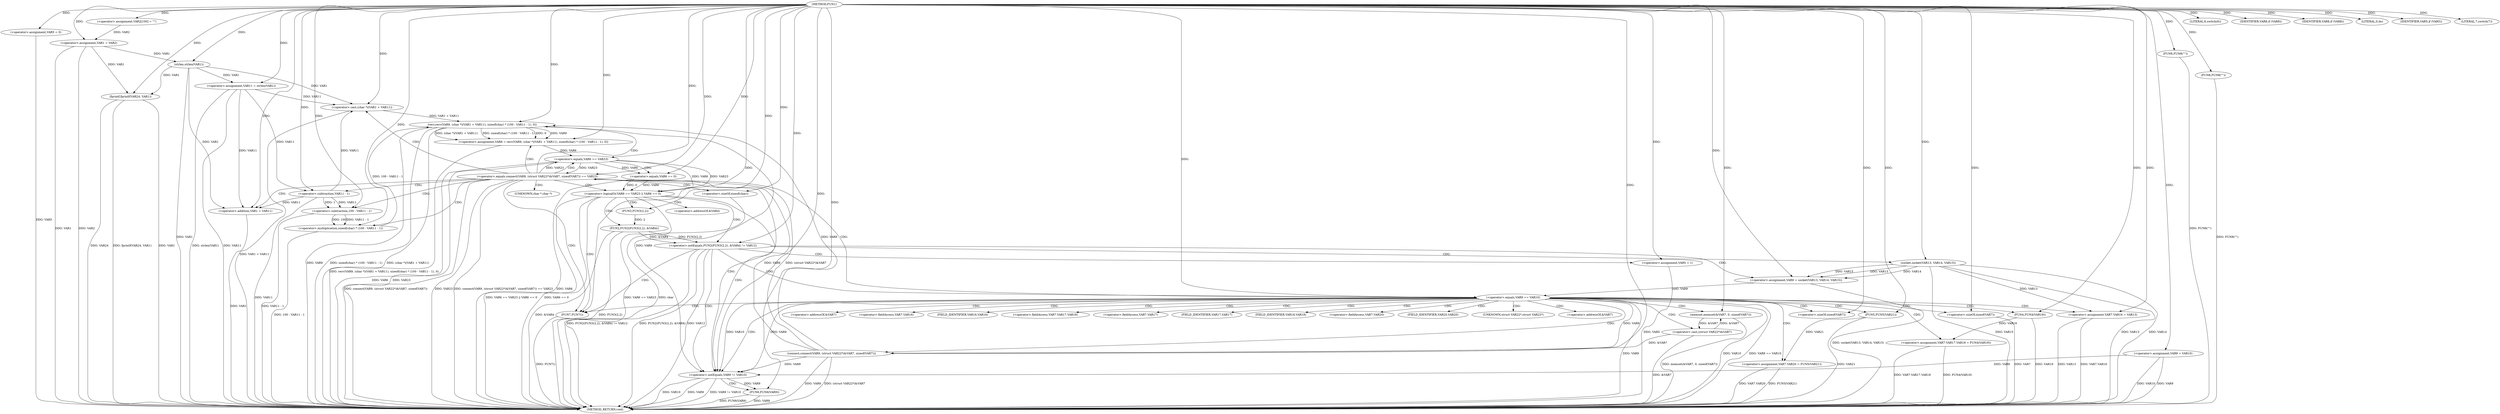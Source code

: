 digraph FUN1 {  
"1000100" [label = "(METHOD,FUN1)" ]
"1000261" [label = "(METHOD_RETURN,void)" ]
"1000104" [label = "(<operator>.assignment,VAR2[100] = \"\")" ]
"1000107" [label = "(<operator>.assignment,VAR1 = VAR2)" ]
"1000111" [label = "(LITERAL,6,switch(6))" ]
"1000117" [label = "(<operator>.assignment,VAR5 = 0)" ]
"1000124" [label = "(<operator>.assignment,VAR9 = VAR10)" ]
"1000128" [label = "(<operator>.assignment,VAR11 = strlen(VAR1))" ]
"1000130" [label = "(strlen,strlen(VAR1))" ]
"1000135" [label = "(<operator>.notEquals,FUN2(FUN3(2,2), &VAR4) != VAR12)" ]
"1000136" [label = "(FUN2,FUN2(FUN3(2,2), &VAR4))" ]
"1000137" [label = "(FUN3,FUN3(2,2))" ]
"1000145" [label = "(<operator>.assignment,VAR5 = 1)" ]
"1000148" [label = "(<operator>.assignment,VAR9 = socket(VAR13, VAR14, VAR15))" ]
"1000150" [label = "(socket,socket(VAR13, VAR14, VAR15))" ]
"1000155" [label = "(<operator>.equals,VAR9 == VAR10)" ]
"1000160" [label = "(memset,memset(&VAR7, 0, sizeof(VAR7)))" ]
"1000164" [label = "(<operator>.sizeOf,sizeof(VAR7))" ]
"1000166" [label = "(<operator>.assignment,VAR7.VAR16 = VAR13)" ]
"1000171" [label = "(<operator>.assignment,VAR7.VAR17.VAR18 = FUN4(VAR19))" ]
"1000177" [label = "(FUN4,FUN4(VAR19))" ]
"1000179" [label = "(<operator>.assignment,VAR7.VAR20 = FUN5(VAR21))" ]
"1000183" [label = "(FUN5,FUN5(VAR21))" ]
"1000186" [label = "(<operator>.equals,connect(VAR9, (struct VAR22*)&VAR7, sizeof(VAR7)) == VAR23)" ]
"1000187" [label = "(connect,connect(VAR9, (struct VAR22*)&VAR7, sizeof(VAR7)))" ]
"1000189" [label = "(<operator>.cast,(struct VAR22*)&VAR7)" ]
"1000193" [label = "(<operator>.sizeOf,sizeof(VAR7))" ]
"1000198" [label = "(<operator>.assignment,VAR6 = recv(VAR9, (char *)(VAR1 + VAR11), sizeof(char) * (100 - VAR11 - 1), 0))" ]
"1000200" [label = "(recv,recv(VAR9, (char *)(VAR1 + VAR11), sizeof(char) * (100 - VAR11 - 1), 0))" ]
"1000202" [label = "(<operator>.cast,(char *)(VAR1 + VAR11))" ]
"1000204" [label = "(<operator>.addition,VAR1 + VAR11)" ]
"1000207" [label = "(<operator>.multiplication,sizeof(char) * (100 - VAR11 - 1))" ]
"1000208" [label = "(<operator>.sizeOf,sizeof(char))" ]
"1000210" [label = "(<operator>.subtraction,100 - VAR11 - 1)" ]
"1000212" [label = "(<operator>.subtraction,VAR11 - 1)" ]
"1000217" [label = "(<operator>.logicalOr,VAR6 == VAR23 || VAR6 == 0)" ]
"1000218" [label = "(<operator>.equals,VAR6 == VAR23)" ]
"1000221" [label = "(<operator>.equals,VAR6 == 0)" ]
"1000227" [label = "(IDENTIFIER,VAR8,if (VAR8))" ]
"1000230" [label = "(IDENTIFIER,VAR8,if (VAR8))" ]
"1000232" [label = "(LITERAL,0,do)" ]
"1000234" [label = "(<operator>.notEquals,VAR9 != VAR10)" ]
"1000238" [label = "(FUN6,FUN6(VAR9))" ]
"1000241" [label = "(IDENTIFIER,VAR5,if (VAR5))" ]
"1000243" [label = "(FUN7,FUN7())" ]
"1000246" [label = "(FUN8,FUN8(\"\"))" ]
"1000250" [label = "(LITERAL,7,switch(7))" ]
"1000253" [label = "(fprintf,fprintf(VAR24, VAR1))" ]
"1000258" [label = "(FUN8,FUN8(\"\"))" ]
"1000140" [label = "(<operator>.addressOf,&VAR4)" ]
"1000161" [label = "(<operator>.addressOf,&VAR7)" ]
"1000167" [label = "(<operator>.fieldAccess,VAR7.VAR16)" ]
"1000169" [label = "(FIELD_IDENTIFIER,VAR16,VAR16)" ]
"1000172" [label = "(<operator>.fieldAccess,VAR7.VAR17.VAR18)" ]
"1000173" [label = "(<operator>.fieldAccess,VAR7.VAR17)" ]
"1000175" [label = "(FIELD_IDENTIFIER,VAR17,VAR17)" ]
"1000176" [label = "(FIELD_IDENTIFIER,VAR18,VAR18)" ]
"1000180" [label = "(<operator>.fieldAccess,VAR7.VAR20)" ]
"1000182" [label = "(FIELD_IDENTIFIER,VAR20,VAR20)" ]
"1000190" [label = "(UNKNOWN,struct VAR22*,struct VAR22*)" ]
"1000191" [label = "(<operator>.addressOf,&VAR7)" ]
"1000203" [label = "(UNKNOWN,char *,char *)" ]
  "1000218" -> "1000261"  [ label = "DDG: VAR6"] 
  "1000117" -> "1000261"  [ label = "DDG: VAR5"] 
  "1000210" -> "1000261"  [ label = "DDG: VAR11 - 1"] 
  "1000204" -> "1000261"  [ label = "DDG: VAR1"] 
  "1000179" -> "1000261"  [ label = "DDG: FUN5(VAR21)"] 
  "1000187" -> "1000261"  [ label = "DDG: VAR9"] 
  "1000177" -> "1000261"  [ label = "DDG: VAR19"] 
  "1000128" -> "1000261"  [ label = "DDG: strlen(VAR1)"] 
  "1000186" -> "1000261"  [ label = "DDG: connect(VAR9, (struct VAR22*)&VAR7, sizeof(VAR7)) == VAR23"] 
  "1000124" -> "1000261"  [ label = "DDG: VAR10"] 
  "1000171" -> "1000261"  [ label = "DDG: VAR7.VAR17.VAR18"] 
  "1000186" -> "1000261"  [ label = "DDG: connect(VAR9, (struct VAR22*)&VAR7, sizeof(VAR7))"] 
  "1000135" -> "1000261"  [ label = "DDG: VAR12"] 
  "1000217" -> "1000261"  [ label = "DDG: VAR6 == 0"] 
  "1000124" -> "1000261"  [ label = "DDG: VAR9"] 
  "1000193" -> "1000261"  [ label = "DDG: VAR7"] 
  "1000200" -> "1000261"  [ label = "DDG: VAR9"] 
  "1000107" -> "1000261"  [ label = "DDG: VAR1"] 
  "1000208" -> "1000261"  [ label = "DDG: char"] 
  "1000207" -> "1000261"  [ label = "DDG: 100 - VAR11 - 1"] 
  "1000234" -> "1000261"  [ label = "DDG: VAR10"] 
  "1000150" -> "1000261"  [ label = "DDG: VAR13"] 
  "1000238" -> "1000261"  [ label = "DDG: VAR9"] 
  "1000253" -> "1000261"  [ label = "DDG: fprintf(VAR24, VAR1)"] 
  "1000234" -> "1000261"  [ label = "DDG: VAR9"] 
  "1000198" -> "1000261"  [ label = "DDG: recv(VAR9, (char *)(VAR1 + VAR11), sizeof(char) * (100 - VAR11 - 1), 0)"] 
  "1000155" -> "1000261"  [ label = "DDG: VAR10"] 
  "1000253" -> "1000261"  [ label = "DDG: VAR1"] 
  "1000217" -> "1000261"  [ label = "DDG: VAR6 == VAR23 || VAR6 == 0"] 
  "1000238" -> "1000261"  [ label = "DDG: FUN6(VAR9)"] 
  "1000160" -> "1000261"  [ label = "DDG: memset(&VAR7, 0, sizeof(VAR7))"] 
  "1000253" -> "1000261"  [ label = "DDG: VAR24"] 
  "1000187" -> "1000261"  [ label = "DDG: (struct VAR22*)&VAR7"] 
  "1000136" -> "1000261"  [ label = "DDG: &VAR4"] 
  "1000186" -> "1000261"  [ label = "DDG: VAR23"] 
  "1000183" -> "1000261"  [ label = "DDG: VAR21"] 
  "1000150" -> "1000261"  [ label = "DDG: VAR14"] 
  "1000128" -> "1000261"  [ label = "DDG: VAR11"] 
  "1000155" -> "1000261"  [ label = "DDG: VAR9 == VAR10"] 
  "1000166" -> "1000261"  [ label = "DDG: VAR7.VAR16"] 
  "1000189" -> "1000261"  [ label = "DDG: &VAR7"] 
  "1000217" -> "1000261"  [ label = "DDG: VAR6 == VAR23"] 
  "1000179" -> "1000261"  [ label = "DDG: VAR7.VAR20"] 
  "1000221" -> "1000261"  [ label = "DDG: VAR6"] 
  "1000258" -> "1000261"  [ label = "DDG: FUN8(\"\")"] 
  "1000200" -> "1000261"  [ label = "DDG: sizeof(char) * (100 - VAR11 - 1)"] 
  "1000150" -> "1000261"  [ label = "DDG: VAR15"] 
  "1000212" -> "1000261"  [ label = "DDG: VAR11"] 
  "1000135" -> "1000261"  [ label = "DDG: FUN2(FUN3(2,2), &VAR4) != VAR12"] 
  "1000234" -> "1000261"  [ label = "DDG: VAR9 != VAR10"] 
  "1000135" -> "1000261"  [ label = "DDG: FUN2(FUN3(2,2), &VAR4)"] 
  "1000218" -> "1000261"  [ label = "DDG: VAR23"] 
  "1000171" -> "1000261"  [ label = "DDG: FUN4(VAR19)"] 
  "1000166" -> "1000261"  [ label = "DDG: VAR13"] 
  "1000148" -> "1000261"  [ label = "DDG: socket(VAR13, VAR14, VAR15)"] 
  "1000155" -> "1000261"  [ label = "DDG: VAR9"] 
  "1000246" -> "1000261"  [ label = "DDG: FUN8(\"\")"] 
  "1000145" -> "1000261"  [ label = "DDG: VAR5"] 
  "1000136" -> "1000261"  [ label = "DDG: FUN3(2,2)"] 
  "1000243" -> "1000261"  [ label = "DDG: FUN7()"] 
  "1000107" -> "1000261"  [ label = "DDG: VAR2"] 
  "1000202" -> "1000261"  [ label = "DDG: VAR1 + VAR11"] 
  "1000130" -> "1000261"  [ label = "DDG: VAR1"] 
  "1000200" -> "1000261"  [ label = "DDG: (char *)(VAR1 + VAR11)"] 
  "1000100" -> "1000104"  [ label = "DDG: "] 
  "1000104" -> "1000107"  [ label = "DDG: VAR2"] 
  "1000100" -> "1000107"  [ label = "DDG: "] 
  "1000100" -> "1000111"  [ label = "DDG: "] 
  "1000100" -> "1000117"  [ label = "DDG: "] 
  "1000100" -> "1000124"  [ label = "DDG: "] 
  "1000130" -> "1000128"  [ label = "DDG: VAR1"] 
  "1000100" -> "1000128"  [ label = "DDG: "] 
  "1000107" -> "1000130"  [ label = "DDG: VAR1"] 
  "1000100" -> "1000130"  [ label = "DDG: "] 
  "1000136" -> "1000135"  [ label = "DDG: FUN3(2,2)"] 
  "1000136" -> "1000135"  [ label = "DDG: &VAR4"] 
  "1000137" -> "1000136"  [ label = "DDG: 2"] 
  "1000100" -> "1000137"  [ label = "DDG: "] 
  "1000100" -> "1000135"  [ label = "DDG: "] 
  "1000100" -> "1000145"  [ label = "DDG: "] 
  "1000150" -> "1000148"  [ label = "DDG: VAR13"] 
  "1000150" -> "1000148"  [ label = "DDG: VAR14"] 
  "1000150" -> "1000148"  [ label = "DDG: VAR15"] 
  "1000100" -> "1000148"  [ label = "DDG: "] 
  "1000100" -> "1000150"  [ label = "DDG: "] 
  "1000148" -> "1000155"  [ label = "DDG: VAR9"] 
  "1000100" -> "1000155"  [ label = "DDG: "] 
  "1000189" -> "1000160"  [ label = "DDG: &VAR7"] 
  "1000100" -> "1000160"  [ label = "DDG: "] 
  "1000100" -> "1000164"  [ label = "DDG: "] 
  "1000150" -> "1000166"  [ label = "DDG: VAR13"] 
  "1000100" -> "1000166"  [ label = "DDG: "] 
  "1000177" -> "1000171"  [ label = "DDG: VAR19"] 
  "1000100" -> "1000177"  [ label = "DDG: "] 
  "1000183" -> "1000179"  [ label = "DDG: VAR21"] 
  "1000100" -> "1000183"  [ label = "DDG: "] 
  "1000187" -> "1000186"  [ label = "DDG: VAR9"] 
  "1000187" -> "1000186"  [ label = "DDG: (struct VAR22*)&VAR7"] 
  "1000155" -> "1000187"  [ label = "DDG: VAR9"] 
  "1000100" -> "1000187"  [ label = "DDG: "] 
  "1000189" -> "1000187"  [ label = "DDG: &VAR7"] 
  "1000160" -> "1000189"  [ label = "DDG: &VAR7"] 
  "1000100" -> "1000193"  [ label = "DDG: "] 
  "1000218" -> "1000186"  [ label = "DDG: VAR23"] 
  "1000100" -> "1000186"  [ label = "DDG: "] 
  "1000200" -> "1000198"  [ label = "DDG: VAR9"] 
  "1000200" -> "1000198"  [ label = "DDG: (char *)(VAR1 + VAR11)"] 
  "1000200" -> "1000198"  [ label = "DDG: sizeof(char) * (100 - VAR11 - 1)"] 
  "1000200" -> "1000198"  [ label = "DDG: 0"] 
  "1000100" -> "1000198"  [ label = "DDG: "] 
  "1000187" -> "1000200"  [ label = "DDG: VAR9"] 
  "1000100" -> "1000200"  [ label = "DDG: "] 
  "1000202" -> "1000200"  [ label = "DDG: VAR1 + VAR11"] 
  "1000130" -> "1000202"  [ label = "DDG: VAR1"] 
  "1000100" -> "1000202"  [ label = "DDG: "] 
  "1000128" -> "1000202"  [ label = "DDG: VAR11"] 
  "1000212" -> "1000202"  [ label = "DDG: VAR11"] 
  "1000130" -> "1000204"  [ label = "DDG: VAR1"] 
  "1000100" -> "1000204"  [ label = "DDG: "] 
  "1000128" -> "1000204"  [ label = "DDG: VAR11"] 
  "1000212" -> "1000204"  [ label = "DDG: VAR11"] 
  "1000207" -> "1000200"  [ label = "DDG: 100 - VAR11 - 1"] 
  "1000100" -> "1000207"  [ label = "DDG: "] 
  "1000100" -> "1000208"  [ label = "DDG: "] 
  "1000210" -> "1000207"  [ label = "DDG: 100"] 
  "1000210" -> "1000207"  [ label = "DDG: VAR11 - 1"] 
  "1000100" -> "1000210"  [ label = "DDG: "] 
  "1000212" -> "1000210"  [ label = "DDG: VAR11"] 
  "1000212" -> "1000210"  [ label = "DDG: 1"] 
  "1000100" -> "1000212"  [ label = "DDG: "] 
  "1000128" -> "1000212"  [ label = "DDG: VAR11"] 
  "1000218" -> "1000217"  [ label = "DDG: VAR6"] 
  "1000218" -> "1000217"  [ label = "DDG: VAR23"] 
  "1000198" -> "1000218"  [ label = "DDG: VAR6"] 
  "1000100" -> "1000218"  [ label = "DDG: "] 
  "1000186" -> "1000218"  [ label = "DDG: VAR23"] 
  "1000221" -> "1000217"  [ label = "DDG: VAR6"] 
  "1000221" -> "1000217"  [ label = "DDG: 0"] 
  "1000218" -> "1000221"  [ label = "DDG: VAR6"] 
  "1000100" -> "1000221"  [ label = "DDG: "] 
  "1000100" -> "1000227"  [ label = "DDG: "] 
  "1000100" -> "1000230"  [ label = "DDG: "] 
  "1000100" -> "1000232"  [ label = "DDG: "] 
  "1000187" -> "1000234"  [ label = "DDG: VAR9"] 
  "1000155" -> "1000234"  [ label = "DDG: VAR9"] 
  "1000124" -> "1000234"  [ label = "DDG: VAR9"] 
  "1000200" -> "1000234"  [ label = "DDG: VAR9"] 
  "1000100" -> "1000234"  [ label = "DDG: "] 
  "1000155" -> "1000234"  [ label = "DDG: VAR10"] 
  "1000234" -> "1000238"  [ label = "DDG: VAR9"] 
  "1000100" -> "1000238"  [ label = "DDG: "] 
  "1000100" -> "1000241"  [ label = "DDG: "] 
  "1000100" -> "1000243"  [ label = "DDG: "] 
  "1000100" -> "1000246"  [ label = "DDG: "] 
  "1000100" -> "1000250"  [ label = "DDG: "] 
  "1000100" -> "1000253"  [ label = "DDG: "] 
  "1000107" -> "1000253"  [ label = "DDG: VAR1"] 
  "1000130" -> "1000253"  [ label = "DDG: VAR1"] 
  "1000100" -> "1000258"  [ label = "DDG: "] 
  "1000135" -> "1000150"  [ label = "CDG: "] 
  "1000135" -> "1000148"  [ label = "CDG: "] 
  "1000135" -> "1000145"  [ label = "CDG: "] 
  "1000135" -> "1000155"  [ label = "CDG: "] 
  "1000135" -> "1000234"  [ label = "CDG: "] 
  "1000135" -> "1000243"  [ label = "CDG: "] 
  "1000155" -> "1000164"  [ label = "CDG: "] 
  "1000155" -> "1000191"  [ label = "CDG: "] 
  "1000155" -> "1000161"  [ label = "CDG: "] 
  "1000155" -> "1000182"  [ label = "CDG: "] 
  "1000155" -> "1000166"  [ label = "CDG: "] 
  "1000155" -> "1000180"  [ label = "CDG: "] 
  "1000155" -> "1000183"  [ label = "CDG: "] 
  "1000155" -> "1000190"  [ label = "CDG: "] 
  "1000155" -> "1000167"  [ label = "CDG: "] 
  "1000155" -> "1000175"  [ label = "CDG: "] 
  "1000155" -> "1000160"  [ label = "CDG: "] 
  "1000155" -> "1000179"  [ label = "CDG: "] 
  "1000155" -> "1000176"  [ label = "CDG: "] 
  "1000155" -> "1000187"  [ label = "CDG: "] 
  "1000155" -> "1000186"  [ label = "CDG: "] 
  "1000155" -> "1000172"  [ label = "CDG: "] 
  "1000155" -> "1000189"  [ label = "CDG: "] 
  "1000155" -> "1000169"  [ label = "CDG: "] 
  "1000155" -> "1000173"  [ label = "CDG: "] 
  "1000155" -> "1000171"  [ label = "CDG: "] 
  "1000155" -> "1000193"  [ label = "CDG: "] 
  "1000155" -> "1000177"  [ label = "CDG: "] 
  "1000155" -> "1000234"  [ label = "CDG: "] 
  "1000155" -> "1000243"  [ label = "CDG: "] 
  "1000186" -> "1000200"  [ label = "CDG: "] 
  "1000186" -> "1000208"  [ label = "CDG: "] 
  "1000186" -> "1000204"  [ label = "CDG: "] 
  "1000186" -> "1000210"  [ label = "CDG: "] 
  "1000186" -> "1000217"  [ label = "CDG: "] 
  "1000186" -> "1000198"  [ label = "CDG: "] 
  "1000186" -> "1000212"  [ label = "CDG: "] 
  "1000186" -> "1000207"  [ label = "CDG: "] 
  "1000186" -> "1000203"  [ label = "CDG: "] 
  "1000186" -> "1000218"  [ label = "CDG: "] 
  "1000186" -> "1000202"  [ label = "CDG: "] 
  "1000186" -> "1000234"  [ label = "CDG: "] 
  "1000186" -> "1000243"  [ label = "CDG: "] 
  "1000217" -> "1000135"  [ label = "CDG: "] 
  "1000217" -> "1000136"  [ label = "CDG: "] 
  "1000217" -> "1000234"  [ label = "CDG: "] 
  "1000217" -> "1000137"  [ label = "CDG: "] 
  "1000217" -> "1000140"  [ label = "CDG: "] 
  "1000217" -> "1000243"  [ label = "CDG: "] 
  "1000218" -> "1000221"  [ label = "CDG: "] 
  "1000234" -> "1000238"  [ label = "CDG: "] 
}

